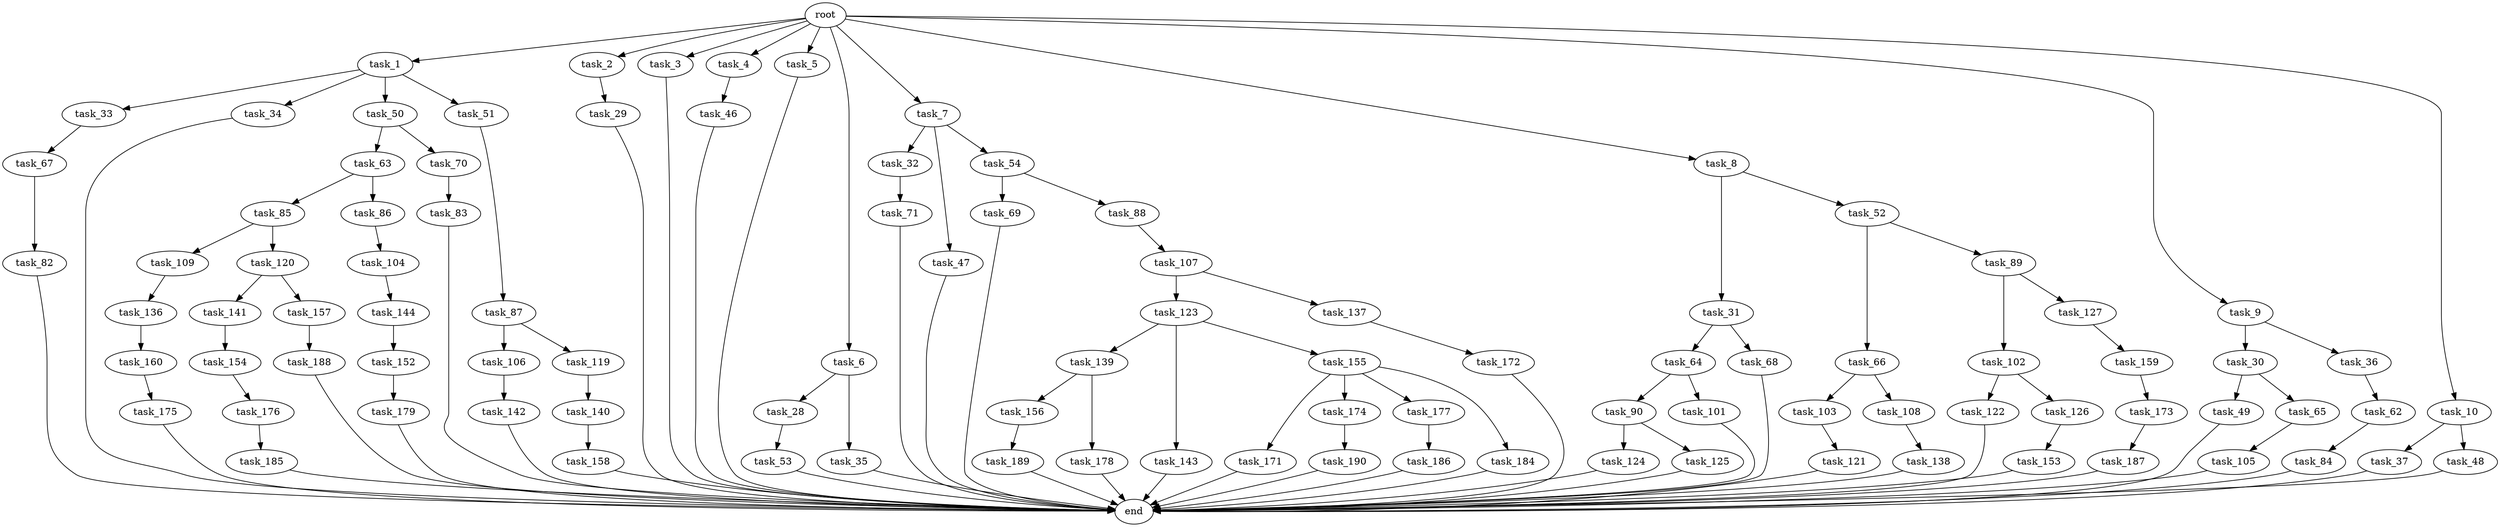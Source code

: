 digraph G {
  root [size="0.000000"];
  task_1 [size="10.240000"];
  task_2 [size="10.240000"];
  task_3 [size="10.240000"];
  task_4 [size="10.240000"];
  task_5 [size="10.240000"];
  task_6 [size="10.240000"];
  task_7 [size="10.240000"];
  task_8 [size="10.240000"];
  task_9 [size="10.240000"];
  task_10 [size="10.240000"];
  task_28 [size="343597383.680000"];
  task_29 [size="2147483648.000000"];
  task_30 [size="6957847019.520000"];
  task_31 [size="3092376453.120000"];
  task_32 [size="8589934592.000000"];
  task_33 [size="2147483648.000000"];
  task_34 [size="2147483648.000000"];
  task_35 [size="343597383.680000"];
  task_36 [size="6957847019.520000"];
  task_37 [size="343597383.680000"];
  task_46 [size="5497558138.880000"];
  task_47 [size="8589934592.000000"];
  task_48 [size="343597383.680000"];
  task_49 [size="8589934592.000000"];
  task_50 [size="2147483648.000000"];
  task_51 [size="2147483648.000000"];
  task_52 [size="3092376453.120000"];
  task_53 [size="343597383.680000"];
  task_54 [size="8589934592.000000"];
  task_62 [size="3092376453.120000"];
  task_63 [size="343597383.680000"];
  task_64 [size="8589934592.000000"];
  task_65 [size="8589934592.000000"];
  task_66 [size="343597383.680000"];
  task_67 [size="5497558138.880000"];
  task_68 [size="8589934592.000000"];
  task_69 [size="343597383.680000"];
  task_70 [size="343597383.680000"];
  task_71 [size="2147483648.000000"];
  task_82 [size="4209067950.080000"];
  task_83 [size="6957847019.520000"];
  task_84 [size="4209067950.080000"];
  task_85 [size="1374389534.720000"];
  task_86 [size="1374389534.720000"];
  task_87 [size="6957847019.520000"];
  task_88 [size="343597383.680000"];
  task_89 [size="343597383.680000"];
  task_90 [size="5497558138.880000"];
  task_101 [size="5497558138.880000"];
  task_102 [size="2147483648.000000"];
  task_103 [size="3092376453.120000"];
  task_104 [size="1374389534.720000"];
  task_105 [size="8589934592.000000"];
  task_106 [size="4209067950.080000"];
  task_107 [size="3092376453.120000"];
  task_108 [size="3092376453.120000"];
  task_109 [size="773094113.280000"];
  task_119 [size="4209067950.080000"];
  task_120 [size="773094113.280000"];
  task_121 [size="6957847019.520000"];
  task_122 [size="773094113.280000"];
  task_123 [size="773094113.280000"];
  task_124 [size="5497558138.880000"];
  task_125 [size="5497558138.880000"];
  task_126 [size="773094113.280000"];
  task_127 [size="2147483648.000000"];
  task_136 [size="343597383.680000"];
  task_137 [size="773094113.280000"];
  task_138 [size="6957847019.520000"];
  task_139 [size="4209067950.080000"];
  task_140 [size="2147483648.000000"];
  task_141 [size="3092376453.120000"];
  task_142 [size="773094113.280000"];
  task_143 [size="4209067950.080000"];
  task_144 [size="1374389534.720000"];
  task_152 [size="343597383.680000"];
  task_153 [size="1374389534.720000"];
  task_154 [size="1374389534.720000"];
  task_155 [size="4209067950.080000"];
  task_156 [size="5497558138.880000"];
  task_157 [size="3092376453.120000"];
  task_158 [size="2147483648.000000"];
  task_159 [size="3092376453.120000"];
  task_160 [size="4209067950.080000"];
  task_171 [size="6957847019.520000"];
  task_172 [size="4209067950.080000"];
  task_173 [size="8589934592.000000"];
  task_174 [size="6957847019.520000"];
  task_175 [size="4209067950.080000"];
  task_176 [size="773094113.280000"];
  task_177 [size="6957847019.520000"];
  task_178 [size="5497558138.880000"];
  task_179 [size="3092376453.120000"];
  task_184 [size="6957847019.520000"];
  task_185 [size="5497558138.880000"];
  task_186 [size="6957847019.520000"];
  task_187 [size="5497558138.880000"];
  task_188 [size="2147483648.000000"];
  task_189 [size="773094113.280000"];
  task_190 [size="4209067950.080000"];
  end [size="0.000000"];

  root -> task_1 [size="1.000000"];
  root -> task_2 [size="1.000000"];
  root -> task_3 [size="1.000000"];
  root -> task_4 [size="1.000000"];
  root -> task_5 [size="1.000000"];
  root -> task_6 [size="1.000000"];
  root -> task_7 [size="1.000000"];
  root -> task_8 [size="1.000000"];
  root -> task_9 [size="1.000000"];
  root -> task_10 [size="1.000000"];
  task_1 -> task_33 [size="209715200.000000"];
  task_1 -> task_34 [size="209715200.000000"];
  task_1 -> task_50 [size="209715200.000000"];
  task_1 -> task_51 [size="209715200.000000"];
  task_2 -> task_29 [size="209715200.000000"];
  task_3 -> end [size="1.000000"];
  task_4 -> task_46 [size="536870912.000000"];
  task_5 -> end [size="1.000000"];
  task_6 -> task_28 [size="33554432.000000"];
  task_6 -> task_35 [size="33554432.000000"];
  task_7 -> task_32 [size="838860800.000000"];
  task_7 -> task_47 [size="838860800.000000"];
  task_7 -> task_54 [size="838860800.000000"];
  task_8 -> task_31 [size="301989888.000000"];
  task_8 -> task_52 [size="301989888.000000"];
  task_9 -> task_30 [size="679477248.000000"];
  task_9 -> task_36 [size="679477248.000000"];
  task_10 -> task_37 [size="33554432.000000"];
  task_10 -> task_48 [size="33554432.000000"];
  task_28 -> task_53 [size="33554432.000000"];
  task_29 -> end [size="1.000000"];
  task_30 -> task_49 [size="838860800.000000"];
  task_30 -> task_65 [size="838860800.000000"];
  task_31 -> task_64 [size="838860800.000000"];
  task_31 -> task_68 [size="838860800.000000"];
  task_32 -> task_71 [size="209715200.000000"];
  task_33 -> task_67 [size="536870912.000000"];
  task_34 -> end [size="1.000000"];
  task_35 -> end [size="1.000000"];
  task_36 -> task_62 [size="301989888.000000"];
  task_37 -> end [size="1.000000"];
  task_46 -> end [size="1.000000"];
  task_47 -> end [size="1.000000"];
  task_48 -> end [size="1.000000"];
  task_49 -> end [size="1.000000"];
  task_50 -> task_63 [size="33554432.000000"];
  task_50 -> task_70 [size="33554432.000000"];
  task_51 -> task_87 [size="679477248.000000"];
  task_52 -> task_66 [size="33554432.000000"];
  task_52 -> task_89 [size="33554432.000000"];
  task_53 -> end [size="1.000000"];
  task_54 -> task_69 [size="33554432.000000"];
  task_54 -> task_88 [size="33554432.000000"];
  task_62 -> task_84 [size="411041792.000000"];
  task_63 -> task_85 [size="134217728.000000"];
  task_63 -> task_86 [size="134217728.000000"];
  task_64 -> task_90 [size="536870912.000000"];
  task_64 -> task_101 [size="536870912.000000"];
  task_65 -> task_105 [size="838860800.000000"];
  task_66 -> task_103 [size="301989888.000000"];
  task_66 -> task_108 [size="301989888.000000"];
  task_67 -> task_82 [size="411041792.000000"];
  task_68 -> end [size="1.000000"];
  task_69 -> end [size="1.000000"];
  task_70 -> task_83 [size="679477248.000000"];
  task_71 -> end [size="1.000000"];
  task_82 -> end [size="1.000000"];
  task_83 -> end [size="1.000000"];
  task_84 -> end [size="1.000000"];
  task_85 -> task_109 [size="75497472.000000"];
  task_85 -> task_120 [size="75497472.000000"];
  task_86 -> task_104 [size="134217728.000000"];
  task_87 -> task_106 [size="411041792.000000"];
  task_87 -> task_119 [size="411041792.000000"];
  task_88 -> task_107 [size="301989888.000000"];
  task_89 -> task_102 [size="209715200.000000"];
  task_89 -> task_127 [size="209715200.000000"];
  task_90 -> task_124 [size="536870912.000000"];
  task_90 -> task_125 [size="536870912.000000"];
  task_101 -> end [size="1.000000"];
  task_102 -> task_122 [size="75497472.000000"];
  task_102 -> task_126 [size="75497472.000000"];
  task_103 -> task_121 [size="679477248.000000"];
  task_104 -> task_144 [size="134217728.000000"];
  task_105 -> end [size="1.000000"];
  task_106 -> task_142 [size="75497472.000000"];
  task_107 -> task_123 [size="75497472.000000"];
  task_107 -> task_137 [size="75497472.000000"];
  task_108 -> task_138 [size="679477248.000000"];
  task_109 -> task_136 [size="33554432.000000"];
  task_119 -> task_140 [size="209715200.000000"];
  task_120 -> task_141 [size="301989888.000000"];
  task_120 -> task_157 [size="301989888.000000"];
  task_121 -> end [size="1.000000"];
  task_122 -> end [size="1.000000"];
  task_123 -> task_139 [size="411041792.000000"];
  task_123 -> task_143 [size="411041792.000000"];
  task_123 -> task_155 [size="411041792.000000"];
  task_124 -> end [size="1.000000"];
  task_125 -> end [size="1.000000"];
  task_126 -> task_153 [size="134217728.000000"];
  task_127 -> task_159 [size="301989888.000000"];
  task_136 -> task_160 [size="411041792.000000"];
  task_137 -> task_172 [size="411041792.000000"];
  task_138 -> end [size="1.000000"];
  task_139 -> task_156 [size="536870912.000000"];
  task_139 -> task_178 [size="536870912.000000"];
  task_140 -> task_158 [size="209715200.000000"];
  task_141 -> task_154 [size="134217728.000000"];
  task_142 -> end [size="1.000000"];
  task_143 -> end [size="1.000000"];
  task_144 -> task_152 [size="33554432.000000"];
  task_152 -> task_179 [size="301989888.000000"];
  task_153 -> end [size="1.000000"];
  task_154 -> task_176 [size="75497472.000000"];
  task_155 -> task_171 [size="679477248.000000"];
  task_155 -> task_174 [size="679477248.000000"];
  task_155 -> task_177 [size="679477248.000000"];
  task_155 -> task_184 [size="679477248.000000"];
  task_156 -> task_189 [size="75497472.000000"];
  task_157 -> task_188 [size="209715200.000000"];
  task_158 -> end [size="1.000000"];
  task_159 -> task_173 [size="838860800.000000"];
  task_160 -> task_175 [size="411041792.000000"];
  task_171 -> end [size="1.000000"];
  task_172 -> end [size="1.000000"];
  task_173 -> task_187 [size="536870912.000000"];
  task_174 -> task_190 [size="411041792.000000"];
  task_175 -> end [size="1.000000"];
  task_176 -> task_185 [size="536870912.000000"];
  task_177 -> task_186 [size="679477248.000000"];
  task_178 -> end [size="1.000000"];
  task_179 -> end [size="1.000000"];
  task_184 -> end [size="1.000000"];
  task_185 -> end [size="1.000000"];
  task_186 -> end [size="1.000000"];
  task_187 -> end [size="1.000000"];
  task_188 -> end [size="1.000000"];
  task_189 -> end [size="1.000000"];
  task_190 -> end [size="1.000000"];
}
